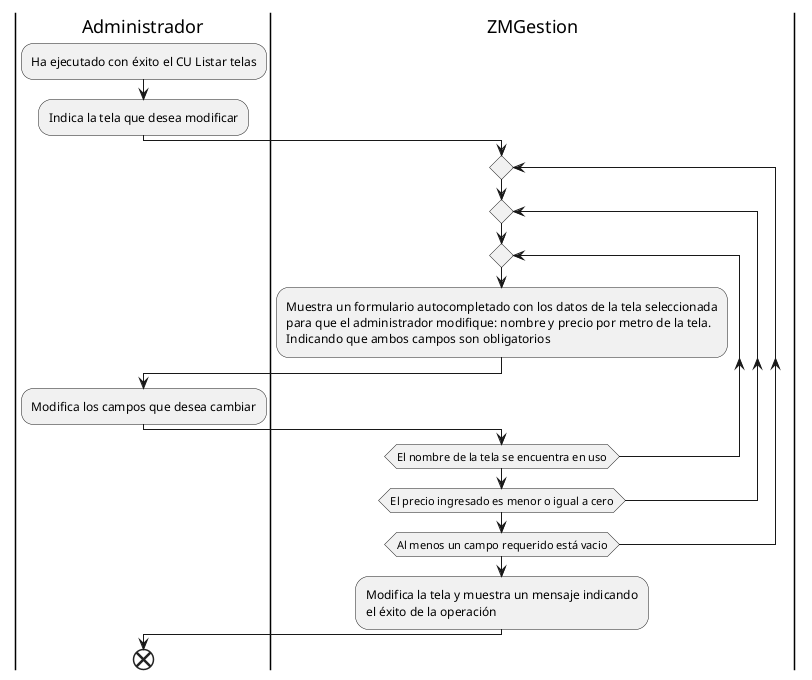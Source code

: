 @startuml modificarTela
|Administrador|
:Ha ejecutado con éxito el CU Listar telas;
:Indica la tela que desea modificar;
|ZMGestion|
repeat
repeat
repeat
:Muestra un formulario autocompletado con los datos de la tela seleccionada
para que el administrador modifique: nombre y precio por metro de la tela.
Indicando que ambos campos son obligatorios;
|Administrador|
:Modifica los campos que desea cambiar;
|ZMGestion|
repeat while(El nombre de la tela se encuentra en uso)
repeat while(El precio ingresado es menor o igual a cero)
repeat while(Al menos un campo requerido está vacio)
:Modifica la tela y muestra un mensaje indicando
el éxito de la operación;
|Administrador|
end
@enduml
